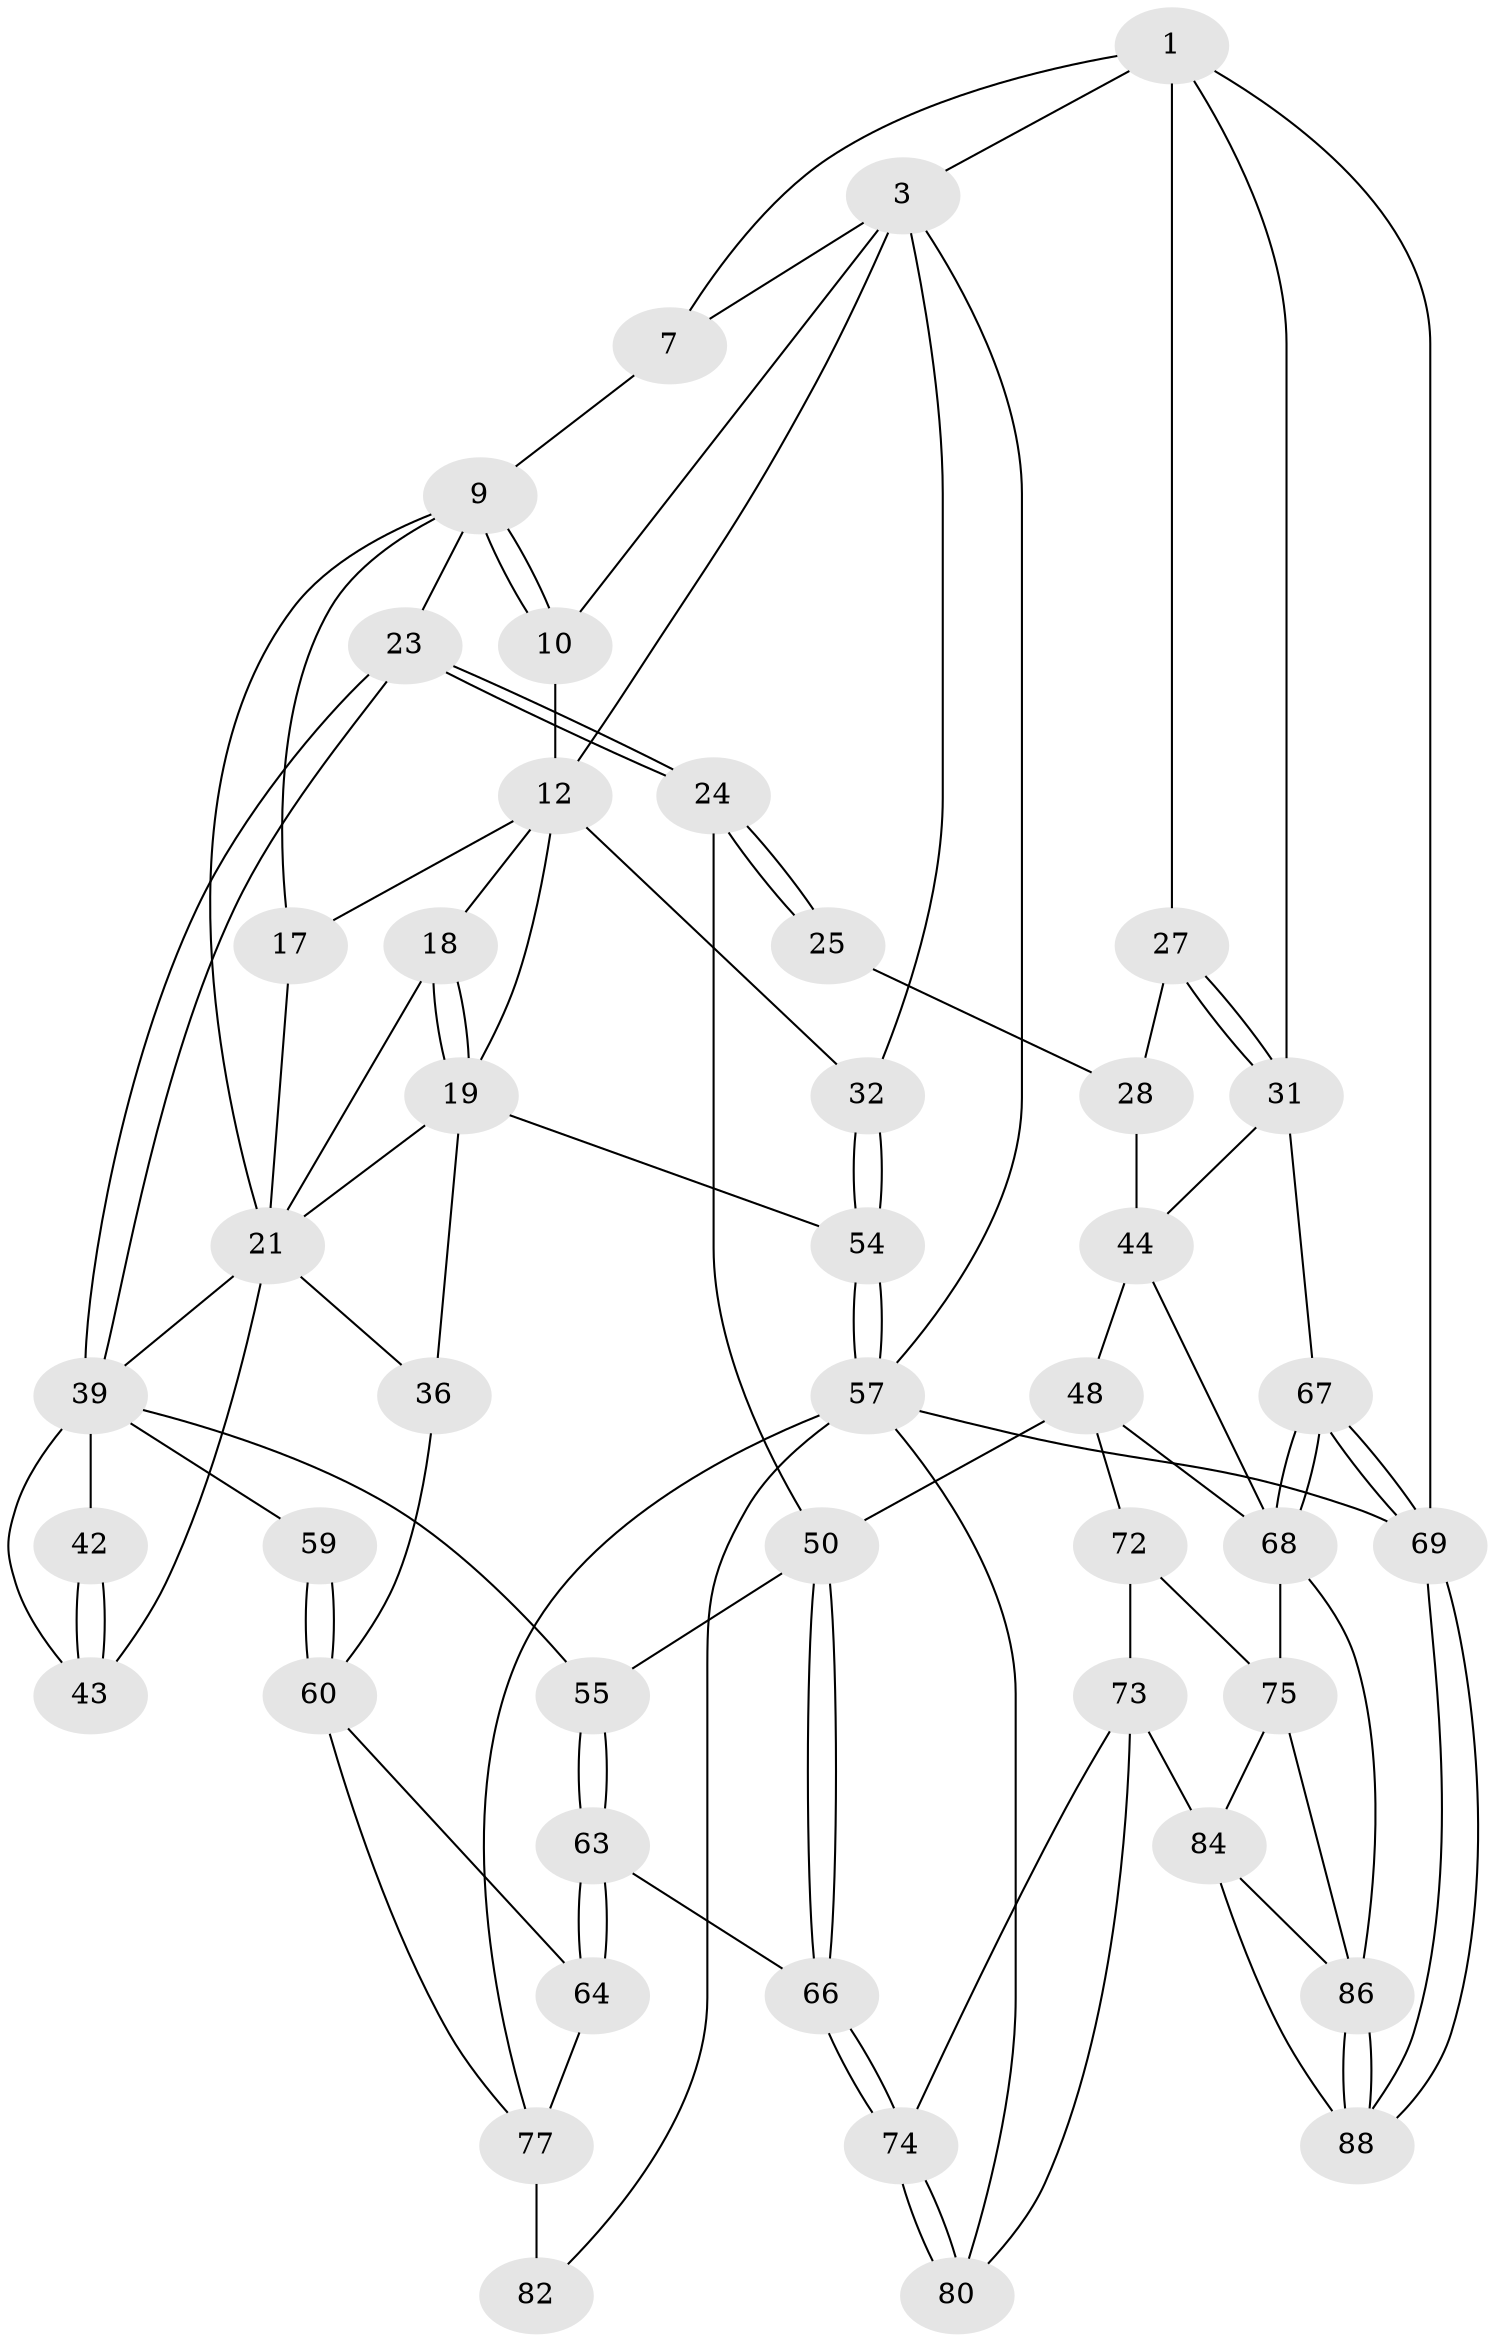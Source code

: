 // original degree distribution, {3: 0.044444444444444446, 6: 0.2777777777777778, 4: 0.25555555555555554, 5: 0.4222222222222222}
// Generated by graph-tools (version 1.1) at 2025/17/03/09/25 04:17:19]
// undirected, 45 vertices, 102 edges
graph export_dot {
graph [start="1"]
  node [color=gray90,style=filled];
  1 [pos="+0.7837631415372928+0",super="+6+2"];
  3 [pos="+0+0",super="+11+4"];
  7 [pos="+0.7359884742135931+0.24532114298327018",super="+8"];
  9 [pos="+0.5308819403416668+0.324103816211245",super="+15"];
  10 [pos="+0.3347019096345437+0.06379851762628602"];
  12 [pos="+0.0710555269045013+0.19549628052329066",super="+20+13"];
  17 [pos="+0.29215907344799696+0.2343537029763012"];
  18 [pos="+0.14920466942237007+0.2855329901680218"];
  19 [pos="+0.0851109503463024+0.43002667962700614",super="+33"];
  21 [pos="+0.26580229942498984+0.33637522215208754",super="+22+34"];
  23 [pos="+0.5564597294416129+0.4117628295858164"];
  24 [pos="+0.5836356363241593+0.44152605123024047"];
  25 [pos="+0.6422748370526801+0.42824622224662307",super="+26"];
  27 [pos="+0.863940655680252+0.25190182451982895"];
  28 [pos="+0.8788995754991475+0.35670839432976453",super="+29"];
  31 [pos="+1+0.13767487295508388",super="+45"];
  32 [pos="+0+0"];
  36 [pos="+0.06860899665208177+0.5403255665479573"];
  39 [pos="+0.40971311571066094+0.47657275448660574",super="+40+52"];
  42 [pos="+0.2845533065459807+0.5191198716668101"];
  43 [pos="+0.27773055384229495+0.5248856268210688"];
  44 [pos="+0.9853916091003673+0.40739137027124983",super="+46"];
  48 [pos="+0.7527090809335533+0.6224117031414608",super="+49"];
  50 [pos="+0.6454936141498667+0.5945937462408323",super="+51"];
  54 [pos="+0+0.5367116182276674"];
  55 [pos="+0.5131577797785233+0.5817180200289409",super="+56"];
  57 [pos="+0+0.9023188905541665",super="+58"];
  59 [pos="+0.34682983083127567+0.6005882472667681",super="+62"];
  60 [pos="+0.3423190259426609+0.6405180071107796",super="+61+65"];
  63 [pos="+0.45992872157420894+0.7273101439136539"];
  64 [pos="+0.40505913676711974+0.746528309301598"];
  66 [pos="+0.515001685780237+0.7360739177984162"];
  67 [pos="+1+0.6941901023749688"];
  68 [pos="+1+0.7041149914911928",super="+70"];
  69 [pos="+1+1"];
  72 [pos="+0.658776232541923+0.7863541067573394"];
  73 [pos="+0.6500743372120434+0.7897761346810157",super="+83"];
  74 [pos="+0.5874109893473693+0.7862509889377296"];
  75 [pos="+0.7626982539064465+0.8397753611790298",super="+76"];
  77 [pos="+0.15146750242011164+0.7003277523436656",super="+79+78"];
  80 [pos="+0.36970695814370147+1"];
  82 [pos="+0.32773663987941226+1"];
  84 [pos="+0.6199161119922668+1",super="+85"];
  86 [pos="+0.928028727951108+1",super="+87"];
  88 [pos="+1+1",super="+90"];
  1 -- 27;
  1 -- 7;
  1 -- 3;
  1 -- 69;
  1 -- 31;
  3 -- 32;
  3 -- 12;
  3 -- 10;
  3 -- 7;
  3 -- 57;
  7 -- 9;
  9 -- 10;
  9 -- 10;
  9 -- 21;
  9 -- 17;
  9 -- 23;
  10 -- 12;
  12 -- 32;
  12 -- 19;
  12 -- 17;
  12 -- 18;
  17 -- 21;
  18 -- 19;
  18 -- 19;
  18 -- 21;
  19 -- 36;
  19 -- 21;
  19 -- 54;
  21 -- 36;
  21 -- 39;
  21 -- 43;
  23 -- 24;
  23 -- 24;
  23 -- 39;
  23 -- 39;
  24 -- 25;
  24 -- 25;
  24 -- 50;
  25 -- 28;
  27 -- 28;
  27 -- 31;
  27 -- 31;
  28 -- 44 [weight=2];
  31 -- 67;
  31 -- 44;
  32 -- 54;
  32 -- 54;
  36 -- 60;
  39 -- 42 [weight=2];
  39 -- 59;
  39 -- 43;
  39 -- 55;
  42 -- 43;
  42 -- 43;
  44 -- 48;
  44 -- 68;
  48 -- 68;
  48 -- 50;
  48 -- 72;
  50 -- 66;
  50 -- 66;
  50 -- 55;
  54 -- 57;
  54 -- 57;
  55 -- 63;
  55 -- 63;
  57 -- 80;
  57 -- 82;
  57 -- 69;
  57 -- 77;
  59 -- 60 [weight=2];
  59 -- 60;
  60 -- 77;
  60 -- 64;
  63 -- 64;
  63 -- 64;
  63 -- 66;
  64 -- 77;
  66 -- 74;
  66 -- 74;
  67 -- 68;
  67 -- 68;
  67 -- 69;
  67 -- 69;
  68 -- 75;
  68 -- 86;
  69 -- 88;
  69 -- 88;
  72 -- 73;
  72 -- 75;
  73 -- 74;
  73 -- 80;
  73 -- 84;
  74 -- 80;
  74 -- 80;
  75 -- 84;
  75 -- 86;
  77 -- 82 [weight=2];
  84 -- 88;
  84 -- 86;
  86 -- 88 [weight=2];
  86 -- 88;
}
